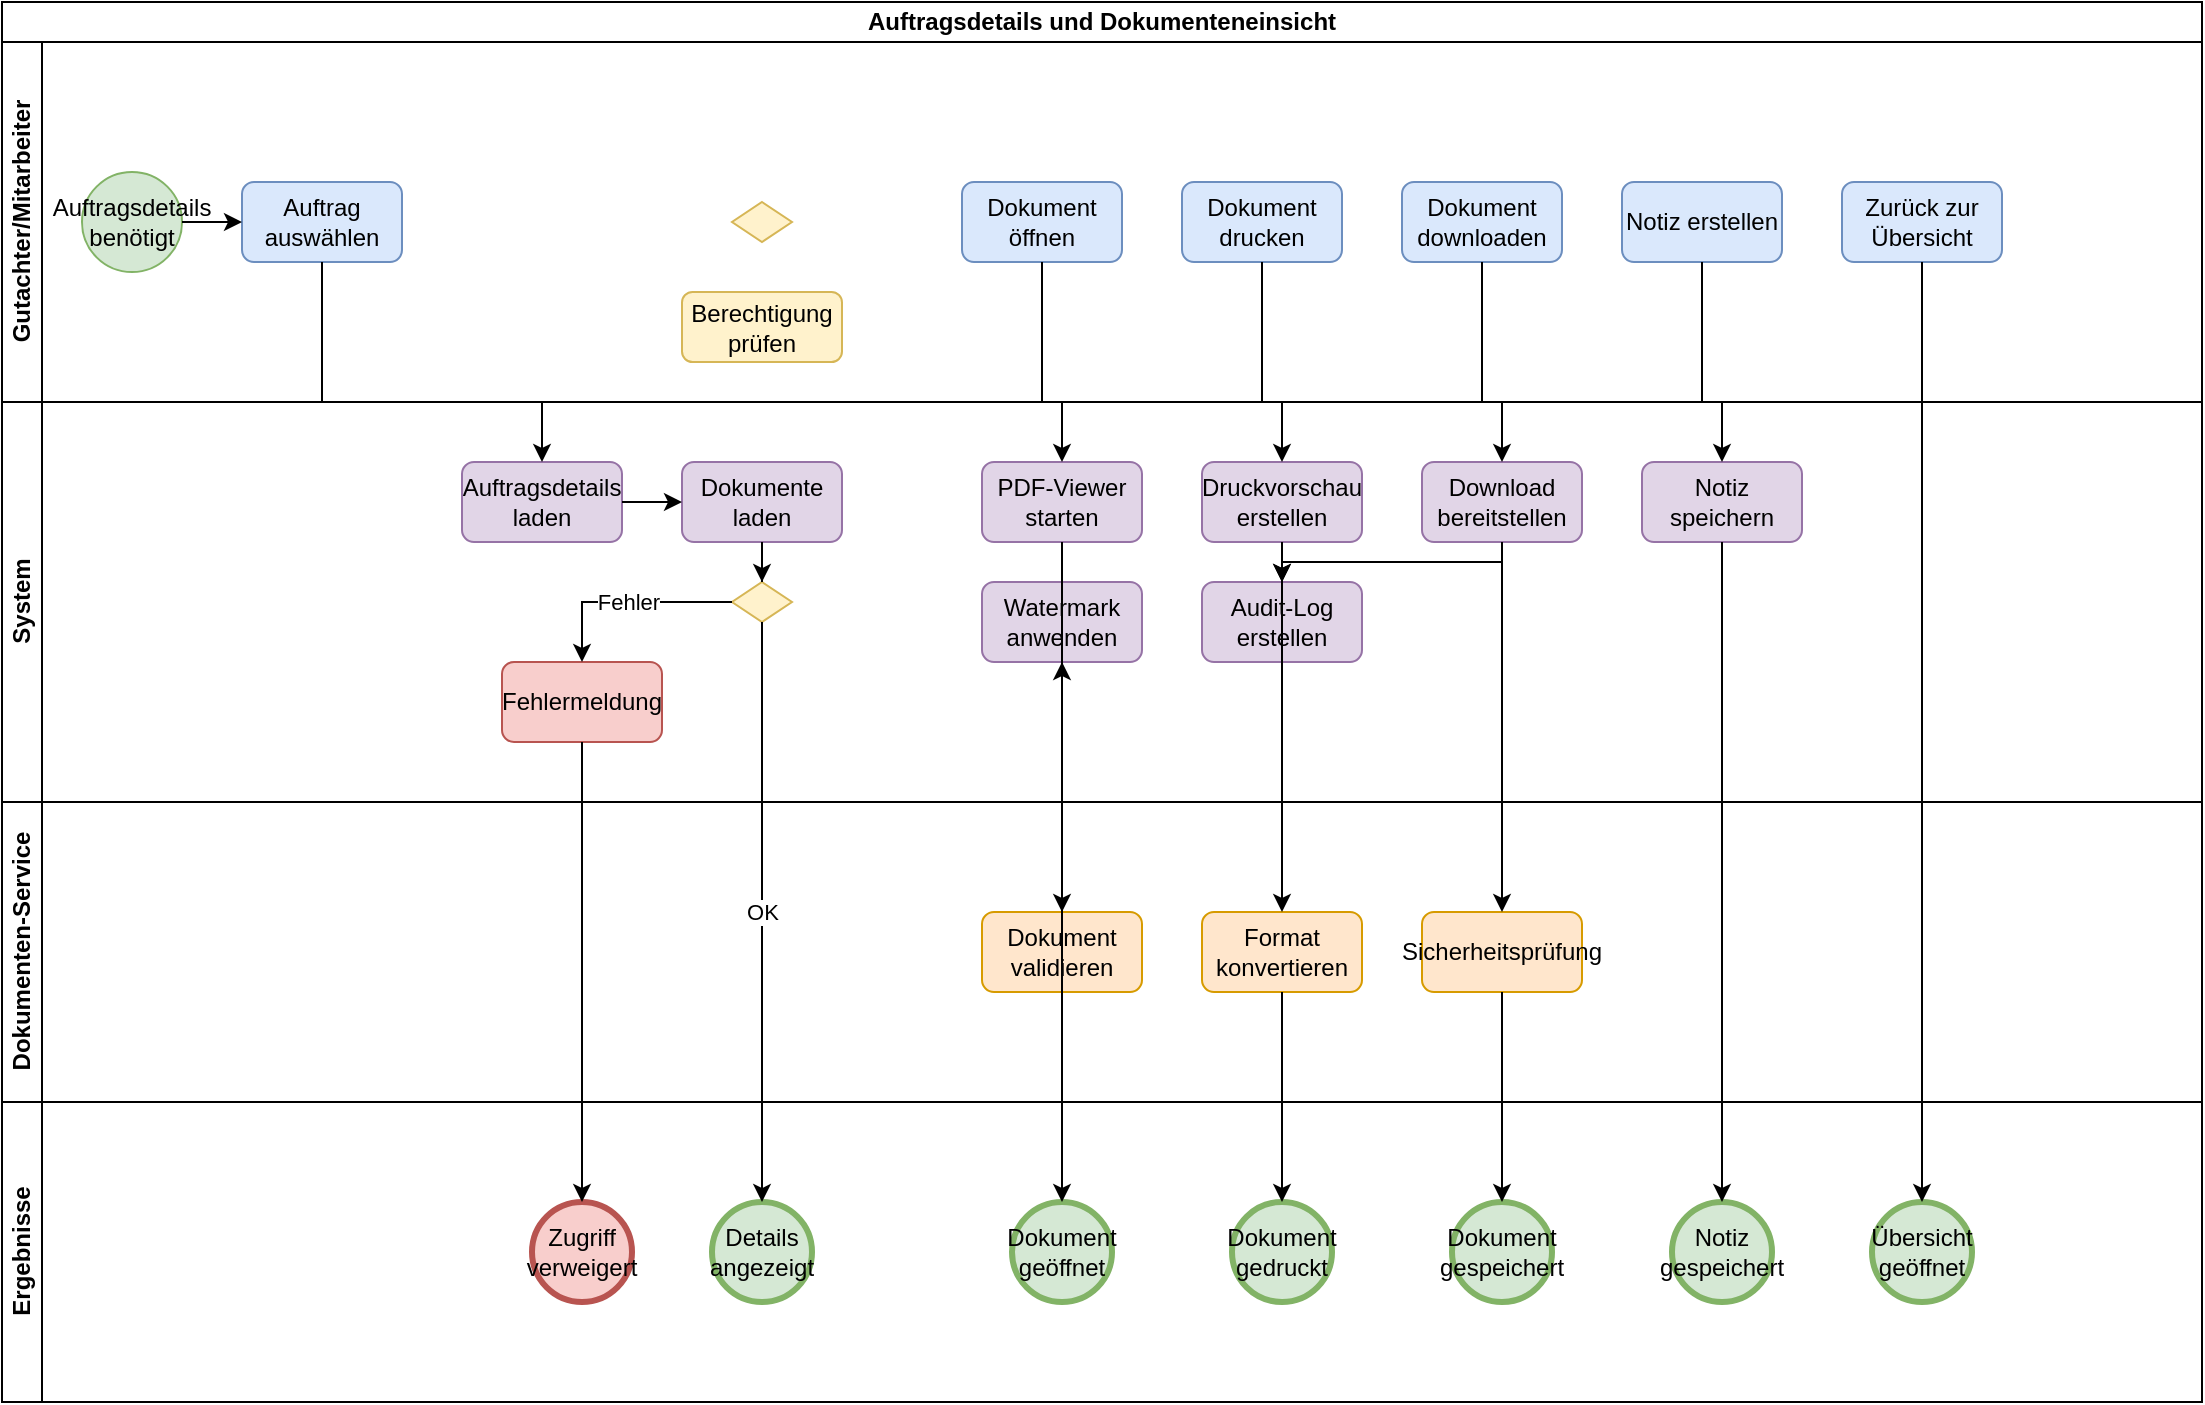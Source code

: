 <mxfile version="28.2.5" type="device">
  <diagram name="UC-05 Auftragsdetails und Dokumenteneinsicht" id="bpmn-uc05">
    <mxGraphModel dx="1426" dy="743" grid="1" gridSize="10" guides="1" tooltips="1" connect="1" arrows="1" fold="1" page="1" pageScale="1" pageWidth="1169" pageHeight="827" math="0" shadow="0">
      <root>
        <mxCell id="0" />
        <mxCell id="1" parent="0" />
        
        <mxCell id="pool1" value="Auftragsdetails und Dokumenteneinsicht" style="swimlane;html=1;childLayout=stackLayout;resizeParent=1;resizeParentMax=0;horizontal=1;startSize=20;horizontalStack=0;whiteSpace=wrap;" vertex="1" parent="1">
          <mxGeometry x="30" y="40" width="1100" height="700" as="geometry" />
        </mxCell>
        
        <mxCell id="lane1" value="Gutachter/Mitarbeiter" style="swimlane;html=1;startSize=20;horizontal=0;" vertex="1" parent="pool1">
          <mxGeometry y="20" width="1100" height="180" as="geometry" />
        </mxCell>
        
        <mxCell id="start1" value="Auftragsdetails benötigt" style="ellipse;whiteSpace=wrap;html=1;aspect=fixed;fillColor=#d5e8d4;strokeColor=#82b366;" vertex="1" parent="lane1">
          <mxGeometry x="40" y="65" width="50" height="50" as="geometry" />
        </mxCell>
        
        <mxCell id="task1" value="Auftrag auswählen" style="rounded=1;whiteSpace=wrap;html=1;fillColor=#dae8fc;strokeColor=#6c8ebf;" vertex="1" parent="lane1">
          <mxGeometry x="120" y="70" width="80" height="40" as="geometry" />
        </mxCell>
        
        <mxCell id="task2" value="Dokument öffnen" style="rounded=1;whiteSpace=wrap;html=1;fillColor=#dae8fc;strokeColor=#6c8ebf;" vertex="1" parent="lane1">
          <mxGeometry x="480" y="70" width="80" height="40" as="geometry" />
        </mxCell>
        
        <mxCell id="task3" value="Dokument drucken" style="rounded=1;whiteSpace=wrap;html=1;fillColor=#dae8fc;strokeColor=#6c8ebf;" vertex="1" parent="lane1">
          <mxGeometry x="590" y="70" width="80" height="40" as="geometry" />
        </mxCell>
        
        <mxCell id="task4" value="Dokument downloaden" style="rounded=1;whiteSpace=wrap;html=1;fillColor=#dae8fc;strokeColor=#6c8ebf;" vertex="1" parent="lane1">
          <mxGeometry x="700" y="70" width="80" height="40" as="geometry" />
        </mxCell>
        
        <mxCell id="task5" value="Notiz erstellen" style="rounded=1;whiteSpace=wrap;html=1;fillColor=#dae8fc;strokeColor=#6c8ebf;" vertex="1" parent="lane1">
          <mxGeometry x="810" y="70" width="80" height="40" as="geometry" />
        </mxCell>
        
        <mxCell id="task6" value="Zurück zur Übersicht" style="rounded=1;whiteSpace=wrap;html=1;fillColor=#dae8fc;strokeColor=#6c8ebf;" vertex="1" parent="lane1">
          <mxGeometry x="920" y="70" width="80" height="40" as="geometry" />
        </mxCell>
        
        <mxCell id="gateway1" value="" style="rhombus;whiteSpace=wrap;html=1;fillColor=#fff2cc;strokeColor=#d6b656;" vertex="1" parent="lane1">
          <mxGeometry x="365" y="80" width="30" height="20" as="geometry" />
        </mxCell>
        
        <mxCell id="task7" value="Berechtigung prüfen" style="rounded=1;whiteSpace=wrap;html=1;fillColor=#fff2cc;strokeColor=#d6b656;" vertex="1" parent="lane1">
          <mxGeometry x="340" y="125" width="80" height="35" as="geometry" />
        </mxCell>
        
        <mxCell id="lane2" value="System" style="swimlane;html=1;startSize=20;horizontal=0;" vertex="1" parent="pool1">
          <mxGeometry y="200" width="1100" height="200" as="geometry" />
        </mxCell>
        
        <mxCell id="task8" value="Auftragsdetails laden" style="rounded=1;whiteSpace=wrap;html=1;fillColor=#e1d5e7;strokeColor=#9673a6;" vertex="1" parent="lane2">
          <mxGeometry x="230" y="30" width="80" height="40" as="geometry" />
        </mxCell>
        
        <mxCell id="task9" value="Dokumente laden" style="rounded=1;whiteSpace=wrap;html=1;fillColor=#e1d5e7;strokeColor=#9673a6;" vertex="1" parent="lane2">
          <mxGeometry x="340" y="30" width="80" height="40" as="geometry" />
        </mxCell>
        
        <mxCell id="task10" value="PDF-Viewer starten" style="rounded=1;whiteSpace=wrap;html=1;fillColor=#e1d5e7;strokeColor=#9673a6;" vertex="1" parent="lane2">
          <mxGeometry x="490" y="30" width="80" height="40" as="geometry" />
        </mxCell>
        
        <mxCell id="task11" value="Druckvorschau erstellen" style="rounded=1;whiteSpace=wrap;html=1;fillColor=#e1d5e7;strokeColor=#9673a6;" vertex="1" parent="lane2">
          <mxGeometry x="600" y="30" width="80" height="40" as="geometry" />
        </mxCell>
        
        <mxCell id="task12" value="Download bereitstellen" style="rounded=1;whiteSpace=wrap;html=1;fillColor=#e1d5e7;strokeColor=#9673a6;" vertex="1" parent="lane2">
          <mxGeometry x="710" y="30" width="80" height="40" as="geometry" />
        </mxCell>
        
        <mxCell id="task13" value="Notiz speichern" style="rounded=1;whiteSpace=wrap;html=1;fillColor=#e1d5e7;strokeColor=#9673a6;" vertex="1" parent="lane2">
          <mxGeometry x="820" y="30" width="80" height="40" as="geometry" />
        </mxCell>
        
        <mxCell id="task14" value="Audit-Log erstellen" style="rounded=1;whiteSpace=wrap;html=1;fillColor=#e1d5e7;strokeColor=#9673a6;" vertex="1" parent="lane2">
          <mxGeometry x="600" y="90" width="80" height="40" as="geometry" />
        </mxCell>
        
        <mxCell id="gateway2" value="" style="rhombus;whiteSpace=wrap;html=1;fillColor=#fff2cc;strokeColor=#d6b656;" vertex="1" parent="lane2">
          <mxGeometry x="365" y="90" width="30" height="20" as="geometry" />
        </mxCell>
        
        <mxCell id="task15" value="Fehlermeldung" style="rounded=1;whiteSpace=wrap;html=1;fillColor=#f8cecc;strokeColor=#b85450;" vertex="1" parent="lane2">
          <mxGeometry x="250" y="130" width="80" height="40" as="geometry" />
        </mxCell>
        
        <mxCell id="task16" value="Watermark anwenden" style="rounded=1;whiteSpace=wrap;html=1;fillColor=#e1d5e7;strokeColor=#9673a6;" vertex="1" parent="lane2">
          <mxGeometry x="490" y="90" width="80" height="40" as="geometry" />
        </mxCell>
        
        <mxCell id="lane3" value="Dokumenten-Service" style="swimlane;html=1;startSize=20;horizontal=0;" vertex="1" parent="pool1">
          <mxGeometry y="400" width="1100" height="150" as="geometry" />
        </mxCell>
        
        <mxCell id="task17" value="Dokument validieren" style="rounded=1;whiteSpace=wrap;html=1;fillColor=#ffe6cc;strokeColor=#d79b00;" vertex="1" parent="lane3">
          <mxGeometry x="490" y="55" width="80" height="40" as="geometry" />
        </mxCell>
        
        <mxCell id="task18" value="Format konvertieren" style="rounded=1;whiteSpace=wrap;html=1;fillColor=#ffe6cc;strokeColor=#d79b00;" vertex="1" parent="lane3">
          <mxGeometry x="600" y="55" width="80" height="40" as="geometry" />
        </mxCell>
        
        <mxCell id="task19" value="Sicherheitsprüfung" style="rounded=1;whiteSpace=wrap;html=1;fillColor=#ffe6cc;strokeColor=#d79b00;" vertex="1" parent="lane3">
          <mxGeometry x="710" y="55" width="80" height="40" as="geometry" />
        </mxCell>
        
        <mxCell id="lane4" value="Ergebnisse" style="swimlane;html=1;startSize=20;horizontal=0;" vertex="1" parent="pool1">
          <mxGeometry y="550" width="1100" height="150" as="geometry" />
        </mxCell>
        
        <mxCell id="end1" value="Details angezeigt" style="ellipse;whiteSpace=wrap;html=1;aspect=fixed;fillColor=#d5e8d4;strokeColor=#82b366;strokeWidth=3;" vertex="1" parent="lane4">
          <mxGeometry x="355" y="50" width="50" height="50" as="geometry" />
        </mxCell>
        
        <mxCell id="end2" value="Dokument geöffnet" style="ellipse;whiteSpace=wrap;html=1;aspect=fixed;fillColor=#d5e8d4;strokeColor=#82b366;strokeWidth=3;" vertex="1" parent="lane4">
          <mxGeometry x="505" y="50" width="50" height="50" as="geometry" />
        </mxCell>
        
        <mxCell id="end3" value="Dokument gedruckt" style="ellipse;whiteSpace=wrap;html=1;aspect=fixed;fillColor=#d5e8d4;strokeColor=#82b366;strokeWidth=3;" vertex="1" parent="lane4">
          <mxGeometry x="615" y="50" width="50" height="50" as="geometry" />
        </mxCell>
        
        <mxCell id="end4" value="Dokument gespeichert" style="ellipse;whiteSpace=wrap;html=1;aspect=fixed;fillColor=#d5e8d4;strokeColor=#82b366;strokeWidth=3;" vertex="1" parent="lane4">
          <mxGeometry x="725" y="50" width="50" height="50" as="geometry" />
        </mxCell>
        
        <mxCell id="end5" value="Notiz gespeichert" style="ellipse;whiteSpace=wrap;html=1;aspect=fixed;fillColor=#d5e8d4;strokeColor=#82b366;strokeWidth=3;" vertex="1" parent="lane4">
          <mxGeometry x="835" y="50" width="50" height="50" as="geometry" />
        </mxCell>
        
        <mxCell id="end6" value="Übersicht geöffnet" style="ellipse;whiteSpace=wrap;html=1;aspect=fixed;fillColor=#d5e8d4;strokeColor=#82b366;strokeWidth=3;" vertex="1" parent="lane4">
          <mxGeometry x="935" y="50" width="50" height="50" as="geometry" />
        </mxCell>
        
        <mxCell id="end7" value="Zugriff verweigert" style="ellipse;whiteSpace=wrap;html=1;aspect=fixed;fillColor=#f8cecc;strokeColor=#b85450;strokeWidth=3;" vertex="1" parent="lane4">
          <mxGeometry x="265" y="50" width="50" height="50" as="geometry" />
        </mxCell>
        
        <mxCell id="flow1" value="" style="edgeStyle=orthogonalEdgeStyle;rounded=0;orthogonalLoop=1;jettySize=auto;html=1;" edge="1" parent="pool1" source="start1" target="task1">
          <mxGeometry relative="1" as="geometry" />
        </mxCell>
        
        <mxCell id="flow2" value="" style="edgeStyle=orthogonalEdgeStyle;rounded=0;orthogonalLoop=1;jettySize=auto;html=1;" edge="1" parent="pool1" source="task1" target="task8">
          <mxGeometry relative="1" as="geometry">
            <Array as="points">
              <mxPoint x="160" y="200" />
              <mxPoint x="270" y="200" />
              <mxPoint x="270" y="230" />
            </Array>
          </mxGeometry>
        </mxCell>
        
        <mxCell id="flow3" value="" style="edgeStyle=orthogonalEdgeStyle;rounded=0;orthogonalLoop=1;jettySize=auto;html=1;" edge="1" parent="pool1" source="task8" target="task9">
          <mxGeometry relative="1" as="geometry" />
        </mxCell>
        
        <mxCell id="flow4" value="" style="edgeStyle=orthogonalEdgeStyle;rounded=0;orthogonalLoop=1;jettySize=auto;html=1;" edge="1" parent="pool1" source="task9" target="gateway2">
          <mxGeometry relative="1" as="geometry" />
        </mxCell>
        
        <mxCell id="flow5" value="OK" style="edgeStyle=orthogonalEdgeStyle;rounded=0;orthogonalLoop=1;jettySize=auto;html=1;" edge="1" parent="pool1" source="gateway2" target="end1">
          <mxGeometry relative="1" as="geometry">
            <Array as="points">
              <mxPoint x="380" y="600" />
            </Array>
          </mxGeometry>
        </mxCell>
        
        <mxCell id="flow6" value="Fehler" style="edgeStyle=orthogonalEdgeStyle;rounded=0;orthogonalLoop=1;jettySize=auto;html=1;" edge="1" parent="pool1" source="gateway2" target="task15">
          <mxGeometry relative="1" as="geometry" />
        </mxCell>
        
        <mxCell id="flow7" value="" style="edgeStyle=orthogonalEdgeStyle;rounded=0;orthogonalLoop=1;jettySize=auto;html=1;" edge="1" parent="pool1" source="task15" target="end7">
          <mxGeometry relative="1" as="geometry">
            <Array as="points">
              <mxPoint x="290" y="600" />
            </Array>
          </mxGeometry>
        </mxCell>
        
        <mxCell id="flow8" value="" style="edgeStyle=orthogonalEdgeStyle;rounded=0;orthogonalLoop=1;jettySize=auto;html=1;" edge="1" parent="pool1" source="task2" target="task10">
          <mxGeometry relative="1" as="geometry">
            <Array as="points">
              <mxPoint x="520" y="200" />
              <mxPoint x="530" y="200" />
              <mxPoint x="530" y="230" />
            </Array>
          </mxGeometry>
        </mxCell>
        
        <mxCell id="flow9" value="" style="edgeStyle=orthogonalEdgeStyle;rounded=0;orthogonalLoop=1;jettySize=auto;html=1;" edge="1" parent="pool1" source="task10" target="task17">
          <mxGeometry relative="1" as="geometry">
            <Array as="points">
              <mxPoint x="530" y="400" />
              <mxPoint x="530" y="455" />
            </Array>
          </mxGeometry>
        </mxCell>
        
        <mxCell id="flow10" value="" style="edgeStyle=orthogonalEdgeStyle;rounded=0;orthogonalLoop=1;jettySize=auto;html=1;" edge="1" parent="pool1" source="task17" target="task16">
          <mxGeometry relative="1" as="geometry">
            <Array as="points">
              <mxPoint x="530" y="400" />
              <mxPoint x="530" y="330" />
            </Array>
          </mxGeometry>
        </mxCell>
        
        <mxCell id="flow11" value="" style="edgeStyle=orthogonalEdgeStyle;rounded=0;orthogonalLoop=1;jettySize=auto;html=1;" edge="1" parent="pool1" source="task16" target="end2">
          <mxGeometry relative="1" as="geometry">
            <Array as="points">
              <mxPoint x="530" y="600" />
            </Array>
          </mxGeometry>
        </mxCell>
        
        <mxCell id="flow12" value="" style="edgeStyle=orthogonalEdgeStyle;rounded=0;orthogonalLoop=1;jettySize=auto;html=1;" edge="1" parent="pool1" source="task3" target="task11">
          <mxGeometry relative="1" as="geometry">
            <Array as="points">
              <mxPoint x="630" y="200" />
              <mxPoint x="640" y="200" />
              <mxPoint x="640" y="230" />
            </Array>
          </mxGeometry>
        </mxCell>
        
        <mxCell id="flow13" value="" style="edgeStyle=orthogonalEdgeStyle;rounded=0;orthogonalLoop=1;jettySize=auto;html=1;" edge="1" parent="pool1" source="task11" target="task18">
          <mxGeometry relative="1" as="geometry">
            <Array as="points">
              <mxPoint x="640" y="400" />
              <mxPoint x="640" y="455" />
            </Array>
          </mxGeometry>
        </mxCell>
        
        <mxCell id="flow14" value="" style="edgeStyle=orthogonalEdgeStyle;rounded=0;orthogonalLoop=1;jettySize=auto;html=1;" edge="1" parent="pool1" source="task18" target="end3">
          <mxGeometry relative="1" as="geometry">
            <Array as="points">
              <mxPoint x="640" y="600" />
            </Array>
          </mxGeometry>
        </mxCell>
        
        <mxCell id="flow15" value="" style="edgeStyle=orthogonalEdgeStyle;rounded=0;orthogonalLoop=1;jettySize=auto;html=1;" edge="1" parent="pool1" source="task4" target="task12">
          <mxGeometry relative="1" as="geometry">
            <Array as="points">
              <mxPoint x="740" y="200" />
              <mxPoint x="750" y="200" />
              <mxPoint x="750" y="230" />
            </Array>
          </mxGeometry>
        </mxCell>
        
        <mxCell id="flow16" value="" style="edgeStyle=orthogonalEdgeStyle;rounded=0;orthogonalLoop=1;jettySize=auto;html=1;" edge="1" parent="pool1" source="task12" target="task19">
          <mxGeometry relative="1" as="geometry">
            <Array as="points">
              <mxPoint x="750" y="400" />
              <mxPoint x="750" y="455" />
            </Array>
          </mxGeometry>
        </mxCell>
        
        <mxCell id="flow17" value="" style="edgeStyle=orthogonalEdgeStyle;rounded=0;orthogonalLoop=1;jettySize=auto;html=1;" edge="1" parent="pool1" source="task19" target="end4">
          <mxGeometry relative="1" as="geometry">
            <Array as="points">
              <mxPoint x="750" y="600" />
            </Array>
          </mxGeometry>
        </mxCell>
        
        <mxCell id="flow18" value="" style="edgeStyle=orthogonalEdgeStyle;rounded=0;orthogonalLoop=1;jettySize=auto;html=1;" edge="1" parent="pool1" source="task5" target="task13">
          <mxGeometry relative="1" as="geometry">
            <Array as="points">
              <mxPoint x="850" y="200" />
              <mxPoint x="860" y="200" />
              <mxPoint x="860" y="230" />
            </Array>
          </mxGeometry>
        </mxCell>
        
        <mxCell id="flow19" value="" style="edgeStyle=orthogonalEdgeStyle;rounded=0;orthogonalLoop=1;jettySize=auto;html=1;" edge="1" parent="pool1" source="task13" target="end5">
          <mxGeometry relative="1" as="geometry">
            <Array as="points">
              <mxPoint x="860" y="600" />
            </Array>
          </mxGeometry>
        </mxCell>
        
        <mxCell id="flow20" value="" style="edgeStyle=orthogonalEdgeStyle;rounded=0;orthogonalLoop=1;jettySize=auto;html=1;" edge="1" parent="pool1" source="task6" target="end6">
          <mxGeometry relative="1" as="geometry">
            <Array as="points">
              <mxPoint x="960" y="600" />
            </Array>
          </mxGeometry>
        </mxCell>
        
        <mxCell id="flow21" value="" style="edgeStyle=orthogonalEdgeStyle;rounded=0;orthogonalLoop=1;jettySize=auto;html=1;" edge="1" parent="pool1" source="task11" target="task14">
          <mxGeometry relative="1" as="geometry" />
        </mxCell>
        
        <mxCell id="flow22" value="" style="edgeStyle=orthogonalEdgeStyle;rounded=0;orthogonalLoop=1;jettySize=auto;html=1;" edge="1" parent="pool1" source="task12" target="task14">
          <mxGeometry relative="1" as="geometry">
            <Array as="points">
              <mxPoint x="750" y="280" />
              <mxPoint x="640" y="280" />
              <mxPoint x="640" y="320" />
            </Array>
          </mxGeometry>
        </mxCell>
        
      </root>
    </mxGraphModel>
  </diagram>
</mxfile>
